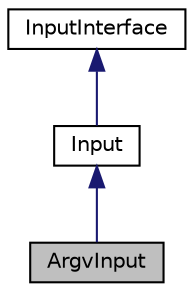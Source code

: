 digraph G
{
  edge [fontname="Helvetica",fontsize="10",labelfontname="Helvetica",labelfontsize="10"];
  node [fontname="Helvetica",fontsize="10",shape=record];
  Node1 [label="ArgvInput",height=0.2,width=0.4,color="black", fillcolor="grey75", style="filled" fontcolor="black"];
  Node2 -> Node1 [dir=back,color="midnightblue",fontsize="10",style="solid"];
  Node2 [label="Input",height=0.2,width=0.4,color="black", fillcolor="white", style="filled",URL="$class_symfony_1_1_components_1_1_console_1_1_input_1_1_input.html"];
  Node3 -> Node2 [dir=back,color="midnightblue",fontsize="10",style="solid"];
  Node3 [label="InputInterface",height=0.2,width=0.4,color="black", fillcolor="white", style="filled",URL="$interface_symfony_1_1_components_1_1_console_1_1_input_1_1_input_interface.html"];
}
